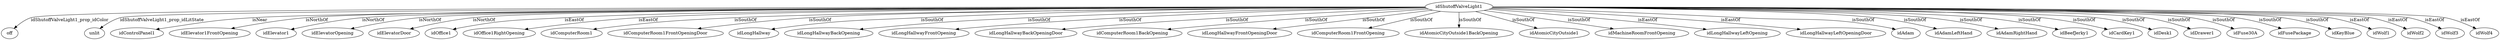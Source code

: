 strict digraph  {
idShutoffValveLight1 [node_type=entity_node];
off [node_type=property_node];
unlit [node_type=property_node];
idControlPanel1 [node_type=entity_node];
idElevator1FrontOpening [node_type=entity_node];
idElevator1 [node_type=entity_node];
idElevatorOpening [node_type=entity_node];
idElevatorDoor [node_type=entity_node];
idOffice1 [node_type=entity_node];
idOffice1RightOpening [node_type=entity_node];
idComputerRoom1 [node_type=entity_node];
idComputerRoom1FrontOpeningDoor [node_type=entity_node];
idLongHallway [node_type=entity_node];
idLongHallwayBackOpening [node_type=entity_node];
idLongHallwayFrontOpening [node_type=entity_node];
idLongHallwayBackOpeningDoor [node_type=entity_node];
idComputerRoom1BackOpening [node_type=entity_node];
idLongHallwayFrontOpeningDoor [node_type=entity_node];
idComputerRoom1FrontOpening [node_type=entity_node];
idAtomicCityOutside1BackOpening [node_type=entity_node];
idAtomicCityOutside1 [node_type=entity_node];
idMachineRoomFrontOpening [node_type=entity_node];
idLongHallwayLeftOpening [node_type=entity_node];
idLongHallwayLeftOpeningDoor [node_type=entity_node];
idAdam [node_type=entity_node];
idAdamLeftHand [node_type=entity_node];
idAdamRightHand [node_type=entity_node];
idBeefJerky1 [node_type=entity_node];
idCardKey1 [node_type=entity_node];
idDesk1 [node_type=entity_node];
idDrawer1 [node_type=entity_node];
idFuse30A [node_type=entity_node];
idFusePackage [node_type=entity_node];
idKeyBlue [node_type=entity_node];
idWolf1 [node_type=entity_node];
idWolf2 [node_type=entity_node];
idWolf3 [node_type=entity_node];
idWolf4 [node_type=entity_node];
idShutoffValveLight1 -> off  [edge_type=property, label=idShutoffValveLight1_prop_idColor];
idShutoffValveLight1 -> unlit  [edge_type=property, label=idShutoffValveLight1_prop_idLitState];
idShutoffValveLight1 -> idControlPanel1  [edge_type=relationship, label=isNear];
idShutoffValveLight1 -> idElevator1FrontOpening  [edge_type=relationship, label=isNorthOf];
idShutoffValveLight1 -> idElevator1  [edge_type=relationship, label=isNorthOf];
idShutoffValveLight1 -> idElevatorOpening  [edge_type=relationship, label=isNorthOf];
idShutoffValveLight1 -> idElevatorDoor  [edge_type=relationship, label=isNorthOf];
idShutoffValveLight1 -> idOffice1  [edge_type=relationship, label=isEastOf];
idShutoffValveLight1 -> idOffice1RightOpening  [edge_type=relationship, label=isEastOf];
idShutoffValveLight1 -> idComputerRoom1  [edge_type=relationship, label=isSouthOf];
idShutoffValveLight1 -> idComputerRoom1FrontOpeningDoor  [edge_type=relationship, label=isSouthOf];
idShutoffValveLight1 -> idLongHallway  [edge_type=relationship, label=isSouthOf];
idShutoffValveLight1 -> idLongHallwayBackOpening  [edge_type=relationship, label=isSouthOf];
idShutoffValveLight1 -> idLongHallwayFrontOpening  [edge_type=relationship, label=isSouthOf];
idShutoffValveLight1 -> idLongHallwayBackOpeningDoor  [edge_type=relationship, label=isSouthOf];
idShutoffValveLight1 -> idComputerRoom1BackOpening  [edge_type=relationship, label=isSouthOf];
idShutoffValveLight1 -> idLongHallwayFrontOpeningDoor  [edge_type=relationship, label=isSouthOf];
idShutoffValveLight1 -> idComputerRoom1FrontOpening  [edge_type=relationship, label=isSouthOf];
idShutoffValveLight1 -> idAtomicCityOutside1BackOpening  [edge_type=relationship, label=isSouthOf];
idShutoffValveLight1 -> idAtomicCityOutside1  [edge_type=relationship, label=isSouthOf];
idShutoffValveLight1 -> idMachineRoomFrontOpening  [edge_type=relationship, label=isSouthOf];
idShutoffValveLight1 -> idLongHallwayLeftOpening  [edge_type=relationship, label=isEastOf];
idShutoffValveLight1 -> idLongHallwayLeftOpeningDoor  [edge_type=relationship, label=isEastOf];
idShutoffValveLight1 -> idAdam  [edge_type=relationship, label=isSouthOf];
idShutoffValveLight1 -> idAdamLeftHand  [edge_type=relationship, label=isSouthOf];
idShutoffValveLight1 -> idAdamRightHand  [edge_type=relationship, label=isSouthOf];
idShutoffValveLight1 -> idBeefJerky1  [edge_type=relationship, label=isSouthOf];
idShutoffValveLight1 -> idCardKey1  [edge_type=relationship, label=isSouthOf];
idShutoffValveLight1 -> idDesk1  [edge_type=relationship, label=isSouthOf];
idShutoffValveLight1 -> idDrawer1  [edge_type=relationship, label=isSouthOf];
idShutoffValveLight1 -> idFuse30A  [edge_type=relationship, label=isSouthOf];
idShutoffValveLight1 -> idFusePackage  [edge_type=relationship, label=isSouthOf];
idShutoffValveLight1 -> idKeyBlue  [edge_type=relationship, label=isSouthOf];
idShutoffValveLight1 -> idWolf1  [edge_type=relationship, label=isEastOf];
idShutoffValveLight1 -> idWolf2  [edge_type=relationship, label=isEastOf];
idShutoffValveLight1 -> idWolf3  [edge_type=relationship, label=isEastOf];
idShutoffValveLight1 -> idWolf4  [edge_type=relationship, label=isEastOf];
}
